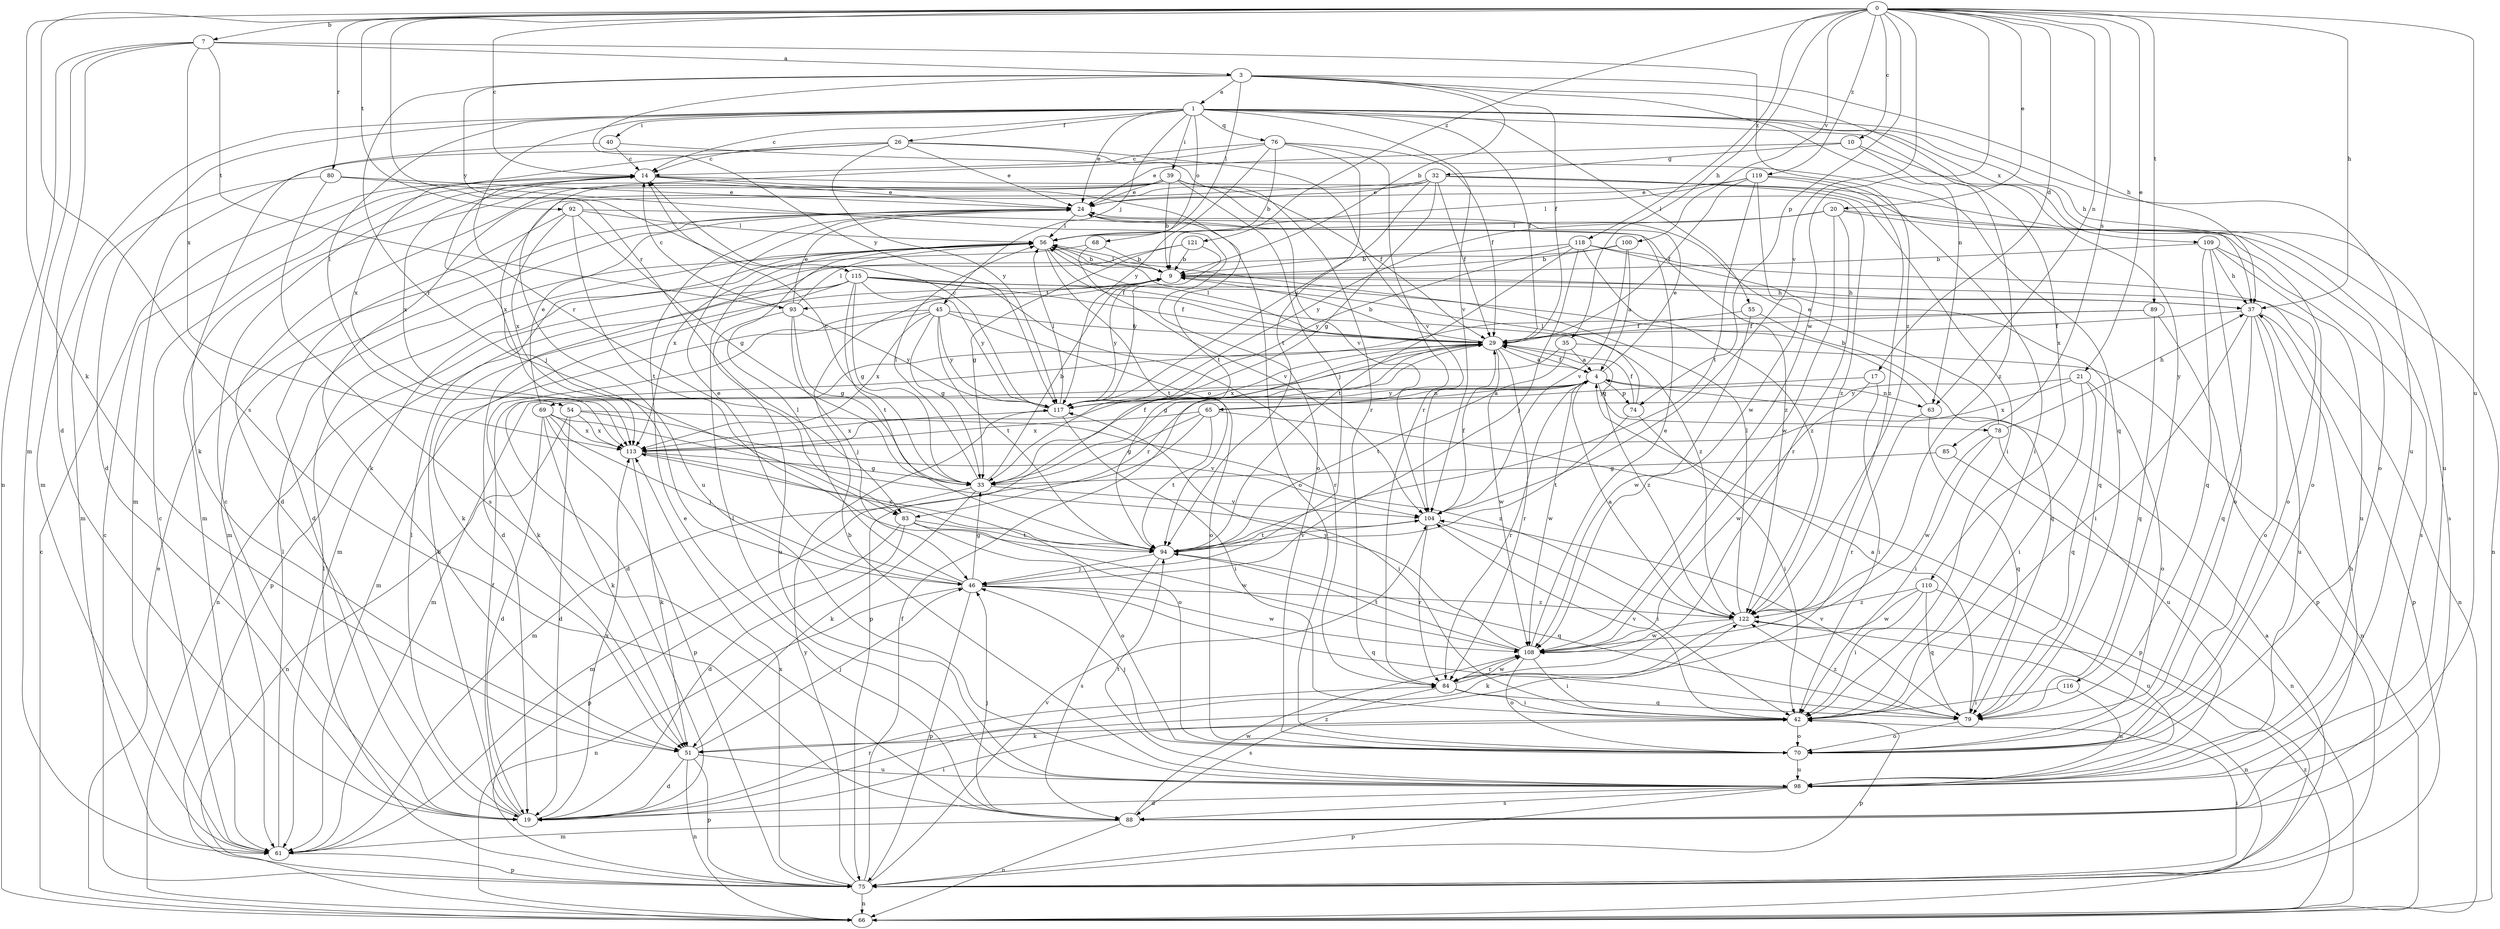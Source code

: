 strict digraph  {
0;
1;
3;
4;
7;
9;
10;
14;
17;
19;
20;
21;
24;
26;
29;
32;
33;
35;
37;
39;
40;
42;
45;
46;
51;
54;
55;
56;
61;
63;
65;
66;
68;
69;
70;
74;
75;
76;
78;
79;
80;
83;
84;
85;
88;
89;
92;
93;
94;
98;
100;
104;
108;
109;
110;
113;
115;
116;
117;
118;
119;
121;
122;
0 -> 7  [label=b];
0 -> 10  [label=c];
0 -> 14  [label=c];
0 -> 17  [label=d];
0 -> 20  [label=e];
0 -> 21  [label=e];
0 -> 35  [label=h];
0 -> 37  [label=h];
0 -> 51  [label=k];
0 -> 63  [label=n];
0 -> 74  [label=p];
0 -> 80  [label=r];
0 -> 83  [label=r];
0 -> 85  [label=s];
0 -> 88  [label=s];
0 -> 89  [label=t];
0 -> 92  [label=t];
0 -> 98  [label=u];
0 -> 100  [label=v];
0 -> 104  [label=v];
0 -> 108  [label=w];
0 -> 118  [label=z];
0 -> 119  [label=z];
0 -> 121  [label=z];
1 -> 14  [label=c];
1 -> 19  [label=d];
1 -> 24  [label=e];
1 -> 26  [label=f];
1 -> 29  [label=f];
1 -> 37  [label=h];
1 -> 39  [label=i];
1 -> 40  [label=i];
1 -> 45  [label=j];
1 -> 54  [label=l];
1 -> 55  [label=l];
1 -> 61  [label=m];
1 -> 68  [label=o];
1 -> 76  [label=q];
1 -> 83  [label=r];
1 -> 98  [label=u];
1 -> 104  [label=v];
1 -> 109  [label=x];
1 -> 110  [label=x];
3 -> 1  [label=a];
3 -> 9  [label=b];
3 -> 29  [label=f];
3 -> 37  [label=h];
3 -> 56  [label=l];
3 -> 63  [label=n];
3 -> 83  [label=r];
3 -> 115  [label=y];
3 -> 116  [label=y];
3 -> 117  [label=y];
4 -> 24  [label=e];
4 -> 29  [label=f];
4 -> 63  [label=n];
4 -> 65  [label=n];
4 -> 69  [label=o];
4 -> 74  [label=p];
4 -> 78  [label=q];
4 -> 83  [label=r];
4 -> 84  [label=r];
4 -> 108  [label=w];
4 -> 117  [label=y];
7 -> 3  [label=a];
7 -> 19  [label=d];
7 -> 61  [label=m];
7 -> 66  [label=n];
7 -> 93  [label=t];
7 -> 113  [label=x];
7 -> 122  [label=z];
9 -> 37  [label=h];
9 -> 56  [label=l];
9 -> 66  [label=n];
9 -> 93  [label=t];
9 -> 117  [label=y];
10 -> 24  [label=e];
10 -> 32  [label=g];
10 -> 98  [label=u];
10 -> 122  [label=z];
14 -> 24  [label=e];
14 -> 94  [label=t];
14 -> 113  [label=x];
14 -> 122  [label=z];
17 -> 42  [label=i];
17 -> 108  [label=w];
17 -> 117  [label=y];
19 -> 9  [label=b];
19 -> 14  [label=c];
19 -> 29  [label=f];
19 -> 42  [label=i];
19 -> 56  [label=l];
19 -> 84  [label=r];
19 -> 113  [label=x];
19 -> 122  [label=z];
20 -> 56  [label=l];
20 -> 70  [label=o];
20 -> 84  [label=r];
20 -> 88  [label=s];
20 -> 108  [label=w];
20 -> 117  [label=y];
21 -> 42  [label=i];
21 -> 70  [label=o];
21 -> 79  [label=q];
21 -> 113  [label=x];
21 -> 117  [label=y];
24 -> 56  [label=l];
24 -> 61  [label=m];
24 -> 70  [label=o];
26 -> 14  [label=c];
26 -> 24  [label=e];
26 -> 61  [label=m];
26 -> 84  [label=r];
26 -> 104  [label=v];
26 -> 113  [label=x];
26 -> 117  [label=y];
29 -> 4  [label=a];
29 -> 9  [label=b];
29 -> 33  [label=g];
29 -> 56  [label=l];
29 -> 75  [label=p];
29 -> 84  [label=r];
29 -> 108  [label=w];
29 -> 113  [label=x];
29 -> 122  [label=z];
32 -> 24  [label=e];
32 -> 29  [label=f];
32 -> 33  [label=g];
32 -> 42  [label=i];
32 -> 51  [label=k];
32 -> 66  [label=n];
32 -> 70  [label=o];
32 -> 113  [label=x];
32 -> 117  [label=y];
33 -> 9  [label=b];
33 -> 14  [label=c];
33 -> 29  [label=f];
33 -> 51  [label=k];
33 -> 56  [label=l];
33 -> 61  [label=m];
33 -> 104  [label=v];
35 -> 4  [label=a];
35 -> 61  [label=m];
35 -> 66  [label=n];
35 -> 94  [label=t];
37 -> 29  [label=f];
37 -> 42  [label=i];
37 -> 70  [label=o];
37 -> 75  [label=p];
37 -> 79  [label=q];
37 -> 98  [label=u];
39 -> 9  [label=b];
39 -> 19  [label=d];
39 -> 24  [label=e];
39 -> 29  [label=f];
39 -> 46  [label=j];
39 -> 61  [label=m];
39 -> 98  [label=u];
39 -> 104  [label=v];
40 -> 14  [label=c];
40 -> 51  [label=k];
40 -> 79  [label=q];
42 -> 51  [label=k];
42 -> 70  [label=o];
42 -> 75  [label=p];
42 -> 104  [label=v];
45 -> 29  [label=f];
45 -> 33  [label=g];
45 -> 51  [label=k];
45 -> 61  [label=m];
45 -> 70  [label=o];
45 -> 94  [label=t];
45 -> 113  [label=x];
45 -> 117  [label=y];
46 -> 24  [label=e];
46 -> 33  [label=g];
46 -> 56  [label=l];
46 -> 66  [label=n];
46 -> 75  [label=p];
46 -> 79  [label=q];
46 -> 108  [label=w];
46 -> 122  [label=z];
51 -> 19  [label=d];
51 -> 46  [label=j];
51 -> 66  [label=n];
51 -> 75  [label=p];
51 -> 98  [label=u];
54 -> 19  [label=d];
54 -> 66  [label=n];
54 -> 104  [label=v];
54 -> 113  [label=x];
54 -> 122  [label=z];
55 -> 29  [label=f];
55 -> 79  [label=q];
55 -> 108  [label=w];
56 -> 9  [label=b];
56 -> 29  [label=f];
56 -> 94  [label=t];
61 -> 14  [label=c];
61 -> 56  [label=l];
61 -> 75  [label=p];
63 -> 9  [label=b];
63 -> 79  [label=q];
63 -> 84  [label=r];
65 -> 4  [label=a];
65 -> 33  [label=g];
65 -> 61  [label=m];
65 -> 75  [label=p];
65 -> 94  [label=t];
65 -> 113  [label=x];
66 -> 14  [label=c];
66 -> 24  [label=e];
66 -> 122  [label=z];
68 -> 9  [label=b];
68 -> 61  [label=m];
68 -> 104  [label=v];
69 -> 19  [label=d];
69 -> 24  [label=e];
69 -> 42  [label=i];
69 -> 46  [label=j];
69 -> 51  [label=k];
69 -> 75  [label=p];
69 -> 113  [label=x];
70 -> 46  [label=j];
70 -> 98  [label=u];
74 -> 29  [label=f];
74 -> 42  [label=i];
74 -> 56  [label=l];
74 -> 94  [label=t];
75 -> 4  [label=a];
75 -> 14  [label=c];
75 -> 29  [label=f];
75 -> 42  [label=i];
75 -> 56  [label=l];
75 -> 66  [label=n];
75 -> 104  [label=v];
75 -> 113  [label=x];
75 -> 117  [label=y];
76 -> 9  [label=b];
76 -> 14  [label=c];
76 -> 29  [label=f];
76 -> 46  [label=j];
76 -> 84  [label=r];
76 -> 94  [label=t];
76 -> 117  [label=y];
78 -> 24  [label=e];
78 -> 37  [label=h];
78 -> 42  [label=i];
78 -> 98  [label=u];
78 -> 108  [label=w];
79 -> 4  [label=a];
79 -> 70  [label=o];
79 -> 104  [label=v];
79 -> 122  [label=z];
80 -> 24  [label=e];
80 -> 61  [label=m];
80 -> 70  [label=o];
80 -> 88  [label=s];
83 -> 19  [label=d];
83 -> 70  [label=o];
83 -> 75  [label=p];
83 -> 94  [label=t];
83 -> 108  [label=w];
84 -> 42  [label=i];
84 -> 79  [label=q];
84 -> 88  [label=s];
84 -> 108  [label=w];
85 -> 33  [label=g];
85 -> 66  [label=n];
88 -> 24  [label=e];
88 -> 37  [label=h];
88 -> 46  [label=j];
88 -> 61  [label=m];
88 -> 66  [label=n];
88 -> 108  [label=w];
89 -> 19  [label=d];
89 -> 29  [label=f];
89 -> 75  [label=p];
89 -> 79  [label=q];
92 -> 19  [label=d];
92 -> 33  [label=g];
92 -> 56  [label=l];
92 -> 94  [label=t];
92 -> 113  [label=x];
92 -> 122  [label=z];
93 -> 14  [label=c];
93 -> 24  [label=e];
93 -> 33  [label=g];
93 -> 46  [label=j];
93 -> 56  [label=l];
93 -> 98  [label=u];
93 -> 117  [label=y];
94 -> 46  [label=j];
94 -> 79  [label=q];
94 -> 88  [label=s];
94 -> 104  [label=v];
94 -> 113  [label=x];
98 -> 9  [label=b];
98 -> 19  [label=d];
98 -> 56  [label=l];
98 -> 75  [label=p];
98 -> 88  [label=s];
98 -> 94  [label=t];
100 -> 4  [label=a];
100 -> 9  [label=b];
100 -> 19  [label=d];
100 -> 104  [label=v];
104 -> 29  [label=f];
104 -> 42  [label=i];
104 -> 84  [label=r];
104 -> 94  [label=t];
108 -> 24  [label=e];
108 -> 42  [label=i];
108 -> 70  [label=o];
108 -> 84  [label=r];
108 -> 94  [label=t];
108 -> 117  [label=y];
109 -> 9  [label=b];
109 -> 37  [label=h];
109 -> 70  [label=o];
109 -> 79  [label=q];
109 -> 88  [label=s];
109 -> 98  [label=u];
110 -> 42  [label=i];
110 -> 79  [label=q];
110 -> 98  [label=u];
110 -> 108  [label=w];
110 -> 122  [label=z];
113 -> 33  [label=g];
113 -> 51  [label=k];
113 -> 70  [label=o];
115 -> 29  [label=f];
115 -> 33  [label=g];
115 -> 37  [label=h];
115 -> 51  [label=k];
115 -> 66  [label=n];
115 -> 75  [label=p];
115 -> 84  [label=r];
115 -> 94  [label=t];
115 -> 117  [label=y];
115 -> 122  [label=z];
116 -> 42  [label=i];
116 -> 98  [label=u];
117 -> 14  [label=c];
117 -> 42  [label=i];
117 -> 56  [label=l];
117 -> 113  [label=x];
118 -> 9  [label=b];
118 -> 46  [label=j];
118 -> 70  [label=o];
118 -> 79  [label=q];
118 -> 94  [label=t];
118 -> 117  [label=y];
118 -> 122  [label=z];
119 -> 24  [label=e];
119 -> 29  [label=f];
119 -> 42  [label=i];
119 -> 56  [label=l];
119 -> 94  [label=t];
119 -> 108  [label=w];
119 -> 122  [label=z];
121 -> 9  [label=b];
121 -> 33  [label=g];
121 -> 113  [label=x];
121 -> 117  [label=y];
122 -> 4  [label=a];
122 -> 51  [label=k];
122 -> 56  [label=l];
122 -> 66  [label=n];
122 -> 108  [label=w];
}
